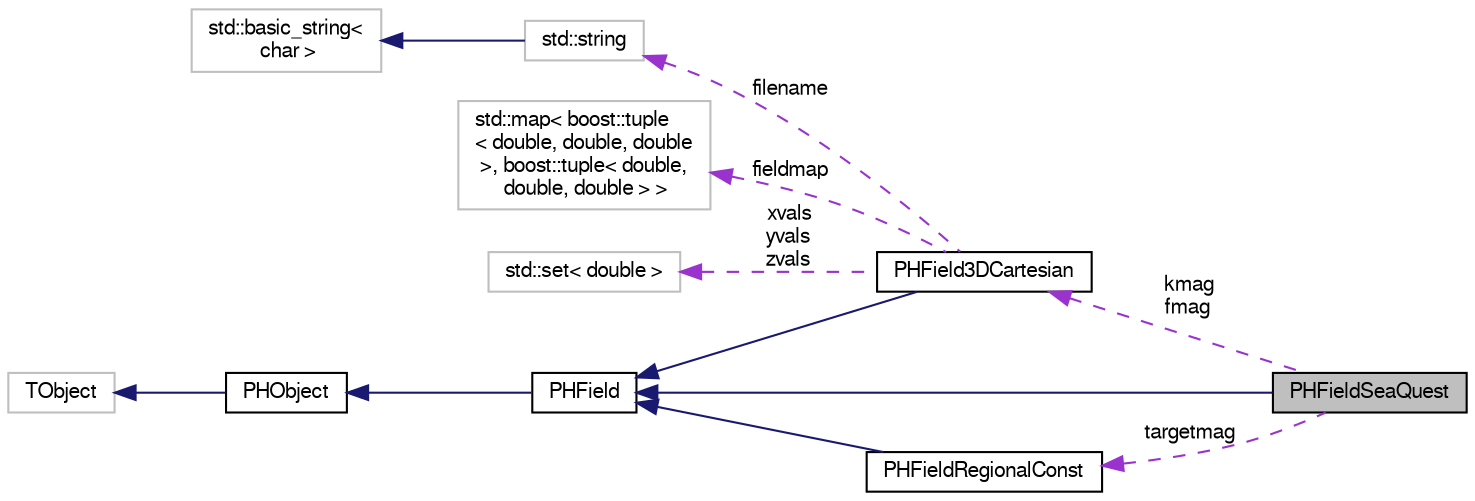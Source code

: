 digraph "PHFieldSeaQuest"
{
  bgcolor="transparent";
  edge [fontname="FreeSans",fontsize="10",labelfontname="FreeSans",labelfontsize="10"];
  node [fontname="FreeSans",fontsize="10",shape=record];
  rankdir="LR";
  Node1 [label="PHFieldSeaQuest",height=0.2,width=0.4,color="black", fillcolor="grey75", style="filled" fontcolor="black"];
  Node2 -> Node1 [dir="back",color="midnightblue",fontsize="10",style="solid",fontname="FreeSans"];
  Node2 [label="PHField",height=0.2,width=0.4,color="black",URL="$da/ddc/classPHField.html",tooltip="transient DST object for field storage and access "];
  Node3 -> Node2 [dir="back",color="midnightblue",fontsize="10",style="solid",fontname="FreeSans"];
  Node3 [label="PHObject",height=0.2,width=0.4,color="black",URL="$d9/d24/classPHObject.html"];
  Node4 -> Node3 [dir="back",color="midnightblue",fontsize="10",style="solid",fontname="FreeSans"];
  Node4 [label="TObject",height=0.2,width=0.4,color="grey75"];
  Node5 -> Node1 [dir="back",color="darkorchid3",fontsize="10",style="dashed",label=" kmag\nfmag" ,fontname="FreeSans"];
  Node5 [label="PHField3DCartesian",height=0.2,width=0.4,color="black",URL="$d0/dc2/classPHField3DCartesian.html",tooltip="untested code - I don&#39;t know if this is being used, drop me a line (with the field) and I test this -..."];
  Node2 -> Node5 [dir="back",color="midnightblue",fontsize="10",style="solid",fontname="FreeSans"];
  Node6 -> Node5 [dir="back",color="darkorchid3",fontsize="10",style="dashed",label=" filename" ,fontname="FreeSans"];
  Node6 [label="std::string",height=0.2,width=0.4,color="grey75",tooltip="STL class. "];
  Node7 -> Node6 [dir="back",color="midnightblue",fontsize="10",style="solid",fontname="FreeSans"];
  Node7 [label="std::basic_string\<\l char \>",height=0.2,width=0.4,color="grey75",tooltip="STL class. "];
  Node8 -> Node5 [dir="back",color="darkorchid3",fontsize="10",style="dashed",label=" fieldmap" ,fontname="FreeSans"];
  Node8 [label="std::map\< boost::tuple\l\< double, double, double\l \>, boost::tuple\< double,\l double, double \> \>",height=0.2,width=0.4,color="grey75"];
  Node9 -> Node5 [dir="back",color="darkorchid3",fontsize="10",style="dashed",label=" xvals\nyvals\nzvals" ,fontname="FreeSans"];
  Node9 [label="std::set\< double \>",height=0.2,width=0.4,color="grey75"];
  Node10 -> Node1 [dir="back",color="darkorchid3",fontsize="10",style="dashed",label=" targetmag" ,fontname="FreeSans"];
  Node10 [label="PHFieldRegionalConst",height=0.2,width=0.4,color="black",URL="$d8/d4f/classPHFieldRegionalConst.html"];
  Node2 -> Node10 [dir="back",color="midnightblue",fontsize="10",style="solid",fontname="FreeSans"];
}
